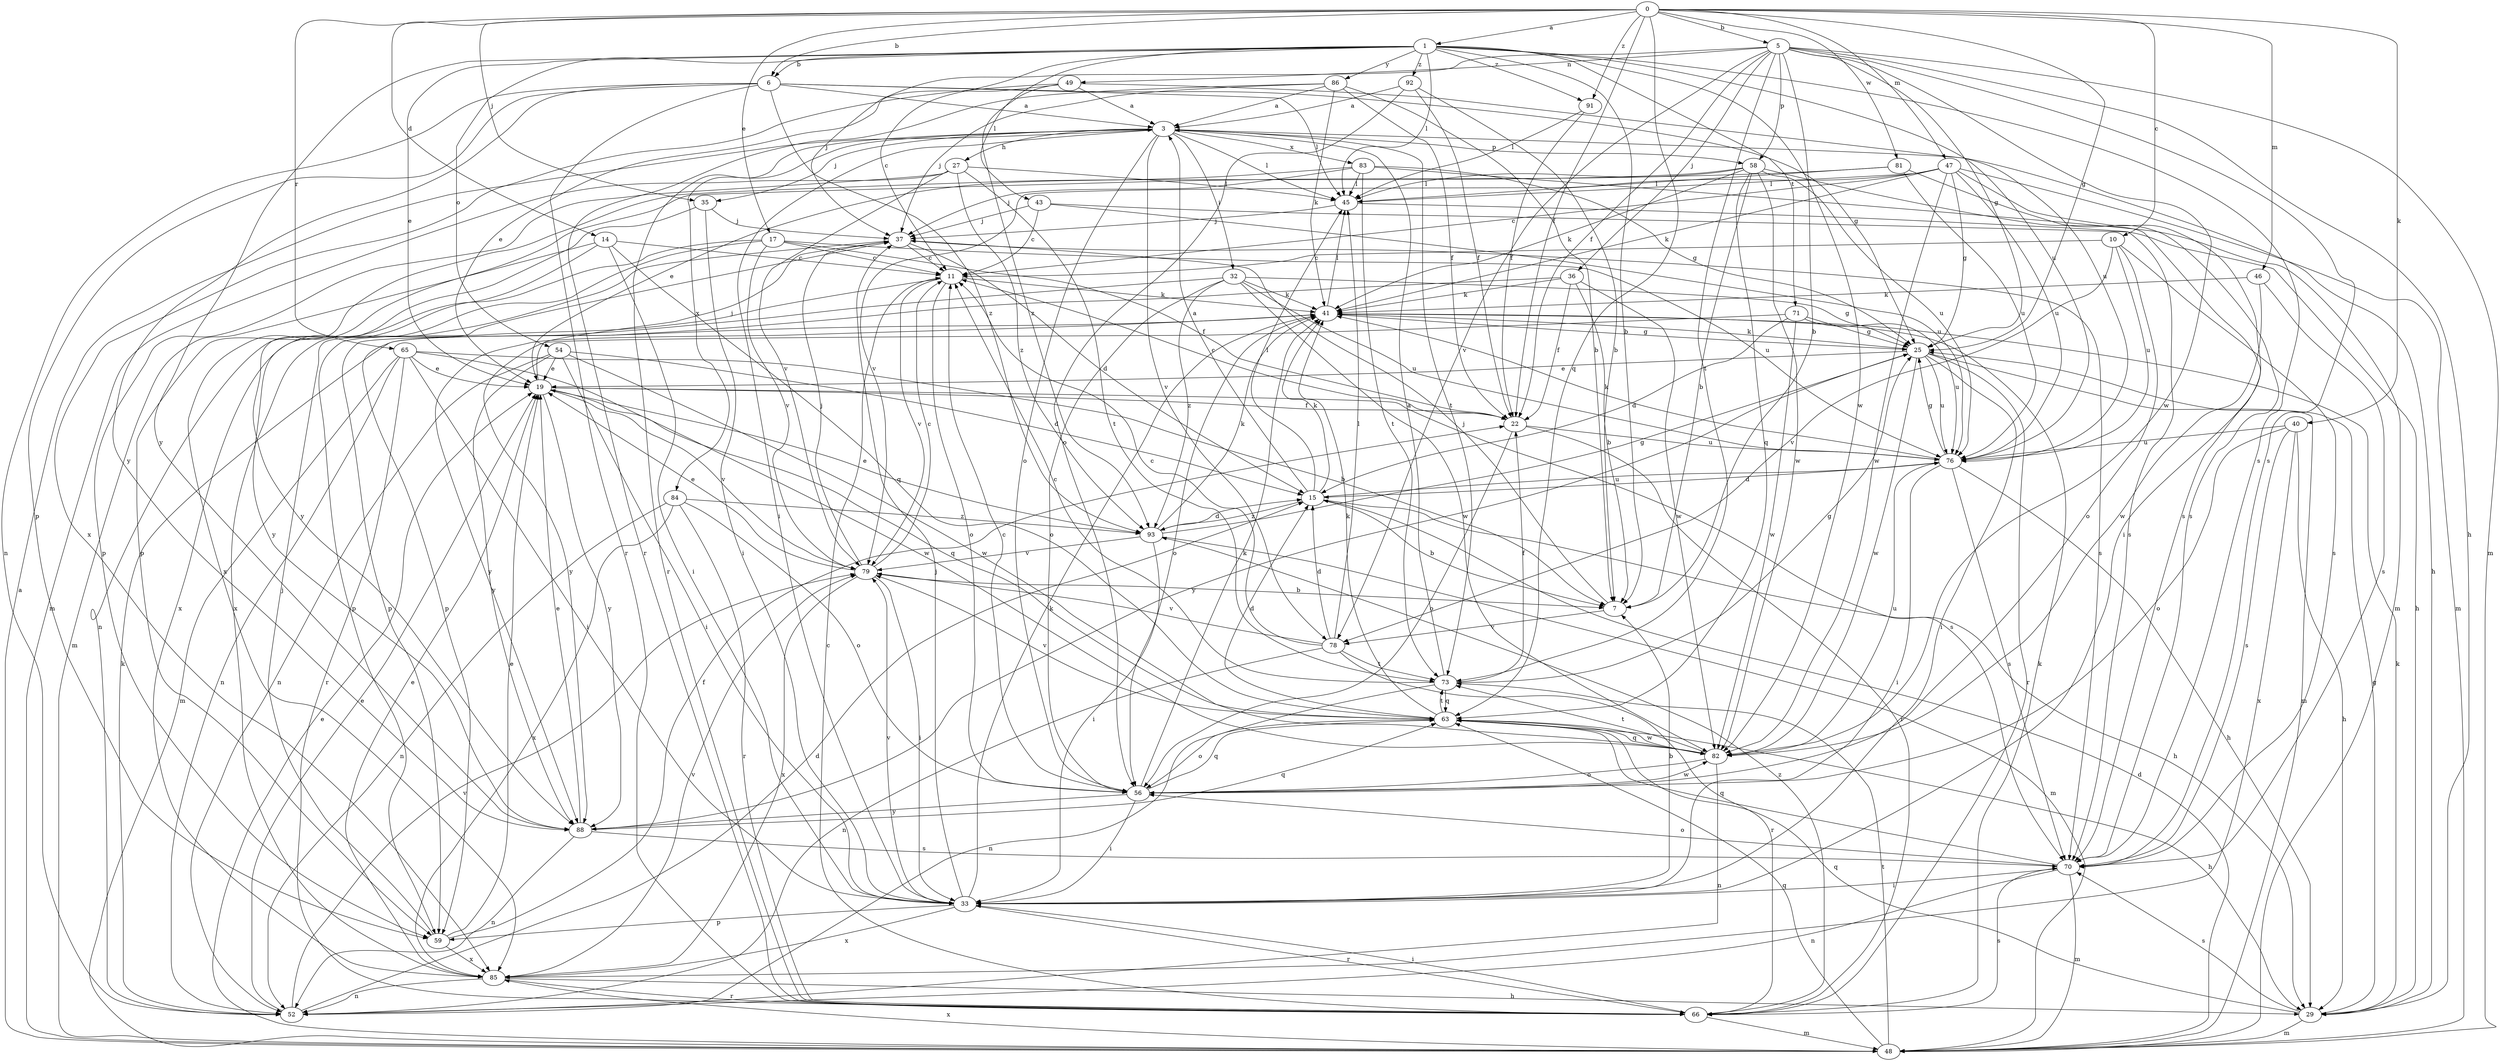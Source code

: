 strict digraph  {
0;
1;
3;
5;
6;
7;
10;
11;
14;
15;
17;
19;
22;
25;
27;
29;
32;
33;
35;
36;
37;
40;
41;
43;
45;
46;
47;
48;
49;
52;
54;
56;
58;
59;
63;
65;
66;
70;
71;
73;
76;
78;
79;
81;
82;
83;
84;
85;
86;
88;
91;
92;
93;
0 -> 1  [label=a];
0 -> 5  [label=b];
0 -> 6  [label=b];
0 -> 10  [label=c];
0 -> 14  [label=d];
0 -> 17  [label=e];
0 -> 22  [label=f];
0 -> 25  [label=g];
0 -> 35  [label=j];
0 -> 40  [label=k];
0 -> 46  [label=m];
0 -> 47  [label=m];
0 -> 63  [label=q];
0 -> 65  [label=r];
0 -> 81  [label=w];
0 -> 91  [label=z];
1 -> 6  [label=b];
1 -> 7  [label=b];
1 -> 11  [label=c];
1 -> 19  [label=e];
1 -> 43  [label=l];
1 -> 45  [label=l];
1 -> 54  [label=o];
1 -> 70  [label=s];
1 -> 71  [label=t];
1 -> 76  [label=u];
1 -> 82  [label=w];
1 -> 86  [label=y];
1 -> 88  [label=y];
1 -> 91  [label=z];
1 -> 92  [label=z];
3 -> 27  [label=h];
3 -> 29  [label=h];
3 -> 32  [label=i];
3 -> 33  [label=i];
3 -> 35  [label=j];
3 -> 45  [label=l];
3 -> 56  [label=o];
3 -> 58  [label=p];
3 -> 66  [label=r];
3 -> 73  [label=t];
3 -> 78  [label=v];
3 -> 83  [label=x];
3 -> 84  [label=x];
5 -> 7  [label=b];
5 -> 22  [label=f];
5 -> 25  [label=g];
5 -> 29  [label=h];
5 -> 36  [label=j];
5 -> 37  [label=j];
5 -> 48  [label=m];
5 -> 49  [label=n];
5 -> 58  [label=p];
5 -> 70  [label=s];
5 -> 73  [label=t];
5 -> 78  [label=v];
5 -> 82  [label=w];
6 -> 3  [label=a];
6 -> 25  [label=g];
6 -> 45  [label=l];
6 -> 52  [label=n];
6 -> 59  [label=p];
6 -> 66  [label=r];
6 -> 88  [label=y];
6 -> 93  [label=z];
7 -> 37  [label=j];
7 -> 78  [label=v];
10 -> 11  [label=c];
10 -> 56  [label=o];
10 -> 70  [label=s];
10 -> 76  [label=u];
10 -> 78  [label=v];
11 -> 41  [label=k];
11 -> 56  [label=o];
11 -> 59  [label=p];
11 -> 79  [label=v];
14 -> 11  [label=c];
14 -> 33  [label=i];
14 -> 48  [label=m];
14 -> 63  [label=q];
14 -> 88  [label=y];
15 -> 3  [label=a];
15 -> 7  [label=b];
15 -> 29  [label=h];
15 -> 41  [label=k];
15 -> 45  [label=l];
15 -> 76  [label=u];
15 -> 93  [label=z];
17 -> 11  [label=c];
17 -> 22  [label=f];
17 -> 52  [label=n];
17 -> 76  [label=u];
17 -> 79  [label=v];
17 -> 85  [label=x];
19 -> 22  [label=f];
19 -> 37  [label=j];
19 -> 63  [label=q];
19 -> 70  [label=s];
19 -> 79  [label=v];
19 -> 88  [label=y];
22 -> 11  [label=c];
22 -> 56  [label=o];
22 -> 66  [label=r];
22 -> 76  [label=u];
25 -> 19  [label=e];
25 -> 33  [label=i];
25 -> 41  [label=k];
25 -> 48  [label=m];
25 -> 66  [label=r];
25 -> 76  [label=u];
25 -> 82  [label=w];
25 -> 88  [label=y];
27 -> 45  [label=l];
27 -> 48  [label=m];
27 -> 59  [label=p];
27 -> 73  [label=t];
27 -> 79  [label=v];
27 -> 93  [label=z];
29 -> 25  [label=g];
29 -> 41  [label=k];
29 -> 48  [label=m];
29 -> 63  [label=q];
29 -> 70  [label=s];
32 -> 25  [label=g];
32 -> 41  [label=k];
32 -> 56  [label=o];
32 -> 59  [label=p];
32 -> 76  [label=u];
32 -> 82  [label=w];
32 -> 93  [label=z];
33 -> 7  [label=b];
33 -> 37  [label=j];
33 -> 41  [label=k];
33 -> 59  [label=p];
33 -> 66  [label=r];
33 -> 79  [label=v];
33 -> 85  [label=x];
35 -> 33  [label=i];
35 -> 37  [label=j];
35 -> 88  [label=y];
36 -> 7  [label=b];
36 -> 22  [label=f];
36 -> 41  [label=k];
36 -> 59  [label=p];
36 -> 82  [label=w];
37 -> 11  [label=c];
37 -> 15  [label=d];
37 -> 70  [label=s];
37 -> 85  [label=x];
40 -> 29  [label=h];
40 -> 56  [label=o];
40 -> 70  [label=s];
40 -> 76  [label=u];
40 -> 85  [label=x];
41 -> 25  [label=g];
41 -> 45  [label=l];
41 -> 56  [label=o];
41 -> 88  [label=y];
43 -> 11  [label=c];
43 -> 29  [label=h];
43 -> 37  [label=j];
43 -> 76  [label=u];
45 -> 37  [label=j];
45 -> 70  [label=s];
46 -> 41  [label=k];
46 -> 70  [label=s];
46 -> 82  [label=w];
47 -> 11  [label=c];
47 -> 25  [label=g];
47 -> 33  [label=i];
47 -> 41  [label=k];
47 -> 45  [label=l];
47 -> 48  [label=m];
47 -> 76  [label=u];
47 -> 79  [label=v];
47 -> 82  [label=w];
48 -> 3  [label=a];
48 -> 15  [label=d];
48 -> 19  [label=e];
48 -> 63  [label=q];
48 -> 73  [label=t];
48 -> 85  [label=x];
49 -> 3  [label=a];
49 -> 19  [label=e];
49 -> 76  [label=u];
49 -> 85  [label=x];
49 -> 93  [label=z];
52 -> 15  [label=d];
52 -> 19  [label=e];
52 -> 41  [label=k];
52 -> 79  [label=v];
54 -> 15  [label=d];
54 -> 19  [label=e];
54 -> 33  [label=i];
54 -> 52  [label=n];
54 -> 82  [label=w];
54 -> 88  [label=y];
56 -> 11  [label=c];
56 -> 33  [label=i];
56 -> 41  [label=k];
56 -> 63  [label=q];
56 -> 82  [label=w];
56 -> 88  [label=y];
58 -> 7  [label=b];
58 -> 41  [label=k];
58 -> 45  [label=l];
58 -> 59  [label=p];
58 -> 63  [label=q];
58 -> 70  [label=s];
58 -> 76  [label=u];
58 -> 82  [label=w];
59 -> 19  [label=e];
59 -> 22  [label=f];
59 -> 37  [label=j];
59 -> 85  [label=x];
63 -> 15  [label=d];
63 -> 29  [label=h];
63 -> 41  [label=k];
63 -> 56  [label=o];
63 -> 73  [label=t];
63 -> 79  [label=v];
63 -> 82  [label=w];
65 -> 7  [label=b];
65 -> 19  [label=e];
65 -> 33  [label=i];
65 -> 48  [label=m];
65 -> 52  [label=n];
65 -> 66  [label=r];
65 -> 82  [label=w];
66 -> 11  [label=c];
66 -> 33  [label=i];
66 -> 41  [label=k];
66 -> 48  [label=m];
66 -> 70  [label=s];
66 -> 93  [label=z];
70 -> 33  [label=i];
70 -> 48  [label=m];
70 -> 52  [label=n];
70 -> 56  [label=o];
70 -> 63  [label=q];
71 -> 15  [label=d];
71 -> 25  [label=g];
71 -> 76  [label=u];
71 -> 82  [label=w];
71 -> 88  [label=y];
73 -> 3  [label=a];
73 -> 11  [label=c];
73 -> 22  [label=f];
73 -> 25  [label=g];
73 -> 52  [label=n];
73 -> 63  [label=q];
76 -> 15  [label=d];
76 -> 25  [label=g];
76 -> 29  [label=h];
76 -> 33  [label=i];
76 -> 41  [label=k];
76 -> 70  [label=s];
78 -> 11  [label=c];
78 -> 15  [label=d];
78 -> 45  [label=l];
78 -> 52  [label=n];
78 -> 66  [label=r];
78 -> 73  [label=t];
78 -> 79  [label=v];
79 -> 7  [label=b];
79 -> 11  [label=c];
79 -> 19  [label=e];
79 -> 33  [label=i];
79 -> 37  [label=j];
79 -> 85  [label=x];
81 -> 45  [label=l];
81 -> 70  [label=s];
81 -> 76  [label=u];
81 -> 85  [label=x];
82 -> 52  [label=n];
82 -> 56  [label=o];
82 -> 63  [label=q];
82 -> 73  [label=t];
82 -> 76  [label=u];
83 -> 19  [label=e];
83 -> 25  [label=g];
83 -> 37  [label=j];
83 -> 45  [label=l];
83 -> 48  [label=m];
83 -> 73  [label=t];
84 -> 52  [label=n];
84 -> 56  [label=o];
84 -> 66  [label=r];
84 -> 85  [label=x];
84 -> 93  [label=z];
85 -> 19  [label=e];
85 -> 29  [label=h];
85 -> 52  [label=n];
85 -> 66  [label=r];
85 -> 79  [label=v];
86 -> 3  [label=a];
86 -> 7  [label=b];
86 -> 22  [label=f];
86 -> 37  [label=j];
86 -> 41  [label=k];
86 -> 66  [label=r];
88 -> 19  [label=e];
88 -> 52  [label=n];
88 -> 63  [label=q];
88 -> 70  [label=s];
91 -> 22  [label=f];
91 -> 45  [label=l];
92 -> 3  [label=a];
92 -> 7  [label=b];
92 -> 22  [label=f];
92 -> 56  [label=o];
93 -> 15  [label=d];
93 -> 19  [label=e];
93 -> 25  [label=g];
93 -> 33  [label=i];
93 -> 41  [label=k];
93 -> 48  [label=m];
93 -> 79  [label=v];
}

